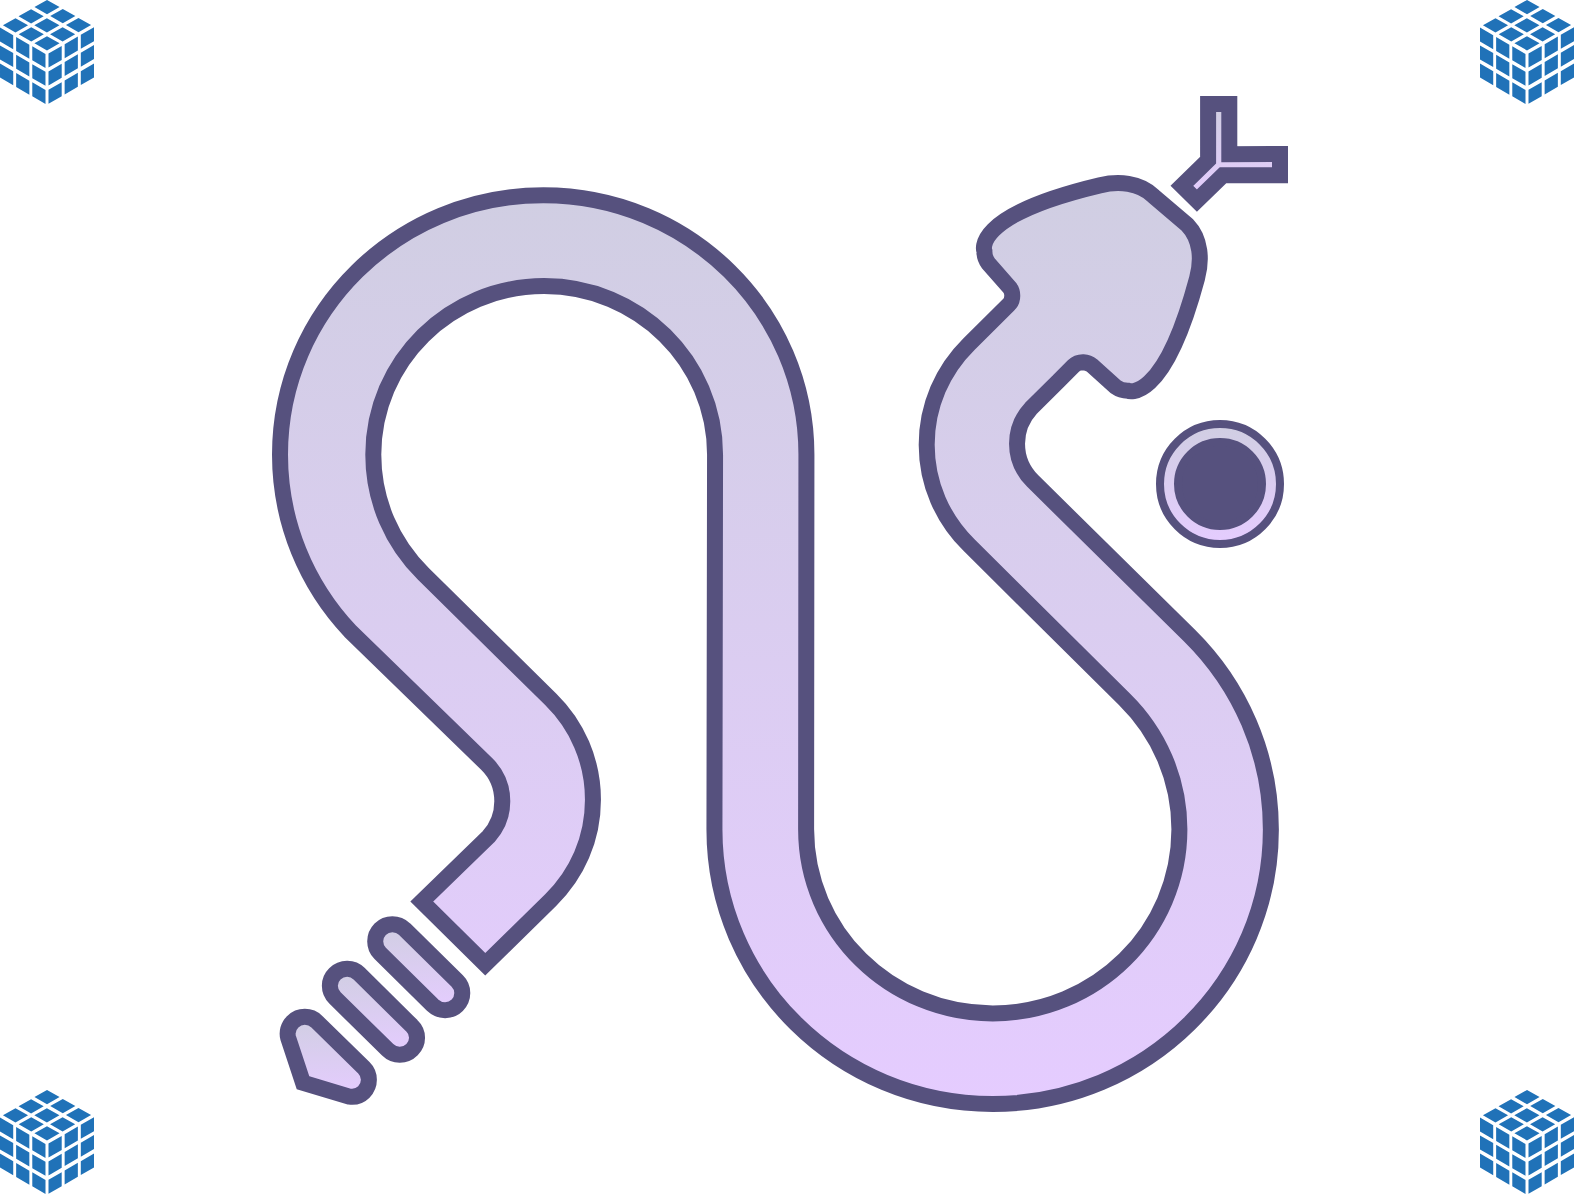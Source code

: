<mxfile version="26.0.11">
  <diagram id="hdXJpxE3_vxk3OTDZywU" name="第 1 页">
    <mxGraphModel dx="1670" dy="905" grid="1" gridSize="10" guides="1" tooltips="1" connect="1" arrows="1" fold="1" page="1" pageScale="1" pageWidth="220" pageHeight="229" math="0" shadow="0">
      <root>
        <mxCell id="0" />
        <mxCell id="1" parent="0" />
        <mxCell id="3" value="" style="shape=mxgraph.signs.animals.snake;html=1;pointerEvents=1;fillColor=#d0cee2;verticalLabelPosition=bottom;verticalAlign=top;align=center;strokeWidth=8;perimeterSpacing=0;labelBackgroundColor=#CCCCCC;shadow=0;strokeColor=#56517e;gradientColor=#E5CCFF;" parent="1" vertex="1">
          <mxGeometry x="140" y="80" width="500" height="500" as="geometry" />
        </mxCell>
        <mxCell id="cv0U_vuuKCpcTmHPWeIW-3" value="" style="verticalLabelPosition=bottom;html=1;verticalAlign=top;strokeWidth=4;shape=mxgraph.lean_mapping.sequenced_pull_ball;fillColor=#d0cee2;strokeColor=#56517e;gradientColor=#E5CCFF;" vertex="1" parent="1">
          <mxGeometry x="580" y="240" width="60" height="60" as="geometry" />
        </mxCell>
        <mxCell id="cv0U_vuuKCpcTmHPWeIW-4" value="" style="sketch=0;shadow=0;dashed=0;html=1;strokeColor=none;labelPosition=center;verticalLabelPosition=bottom;verticalAlign=top;outlineConnect=0;align=center;shape=mxgraph.office.databases.database_cube;fillColor=#2072B8;" vertex="1" parent="1">
          <mxGeometry y="28" width="47" height="52" as="geometry" />
        </mxCell>
        <mxCell id="cv0U_vuuKCpcTmHPWeIW-5" value="" style="sketch=0;shadow=0;dashed=0;html=1;strokeColor=none;labelPosition=center;verticalLabelPosition=bottom;verticalAlign=top;outlineConnect=0;align=center;shape=mxgraph.office.databases.database_cube;fillColor=#2072B8;" vertex="1" parent="1">
          <mxGeometry x="740" y="28" width="47" height="52" as="geometry" />
        </mxCell>
        <mxCell id="cv0U_vuuKCpcTmHPWeIW-6" value="" style="sketch=0;shadow=0;dashed=0;html=1;strokeColor=none;labelPosition=center;verticalLabelPosition=bottom;verticalAlign=top;outlineConnect=0;align=center;shape=mxgraph.office.databases.database_cube;fillColor=#2072B8;" vertex="1" parent="1">
          <mxGeometry y="573" width="47" height="52" as="geometry" />
        </mxCell>
        <mxCell id="cv0U_vuuKCpcTmHPWeIW-7" value="" style="sketch=0;shadow=0;dashed=0;html=1;strokeColor=none;labelPosition=center;verticalLabelPosition=bottom;verticalAlign=top;outlineConnect=0;align=center;shape=mxgraph.office.databases.database_cube;fillColor=#2072B8;" vertex="1" parent="1">
          <mxGeometry x="740" y="573" width="47" height="52" as="geometry" />
        </mxCell>
      </root>
    </mxGraphModel>
  </diagram>
</mxfile>
